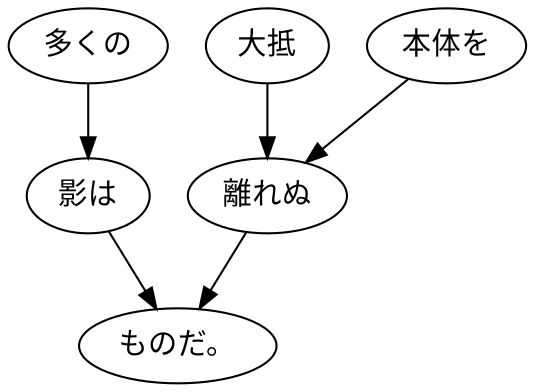 digraph graph5707 {
	node0 [label="多くの"];
	node1 [label="影は"];
	node2 [label="大抵"];
	node3 [label="本体を"];
	node4 [label="離れぬ"];
	node5 [label="ものだ。"];
	node0 -> node1;
	node1 -> node5;
	node2 -> node4;
	node3 -> node4;
	node4 -> node5;
}
